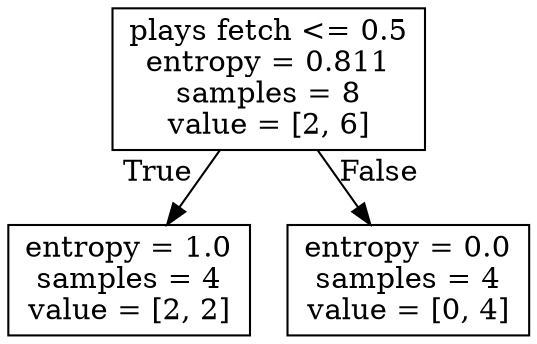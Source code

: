 digraph Tree {
node [shape=box] ;
0 [label="plays fetch <= 0.5\nentropy = 0.811\nsamples = 8\nvalue = [2, 6]"] ;
1 [label="entropy = 1.0\nsamples = 4\nvalue = [2, 2]"] ;
0 -> 1 [labeldistance=2.5, labelangle=45, headlabel="True"] ;
2 [label="entropy = 0.0\nsamples = 4\nvalue = [0, 4]"] ;
0 -> 2 [labeldistance=2.5, labelangle=-45, headlabel="False"] ;
}
